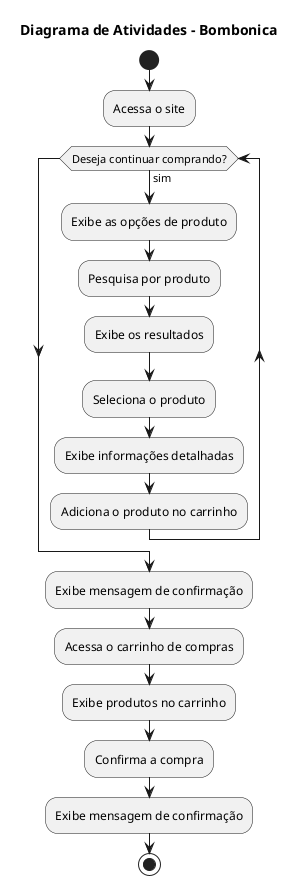 @startuml

    title Diagrama de Atividades - Bombonica

    start

    :Acessa o site;

    while (Deseja continuar comprando?) is (sim)
        :Exibe as opções de produto;
        :Pesquisa por produto;
        :Exibe os resultados;
        :Seleciona o produto;
        :Exibe informações detalhadas;
        :Adiciona o produto no carrinho;
    endwhile

    :Exibe mensagem de confirmação;
    :Acessa o carrinho de compras;
    :Exibe produtos no carrinho;
    :Confirma a compra;
    :Exibe mensagem de confirmação;

    stop

@enduml
